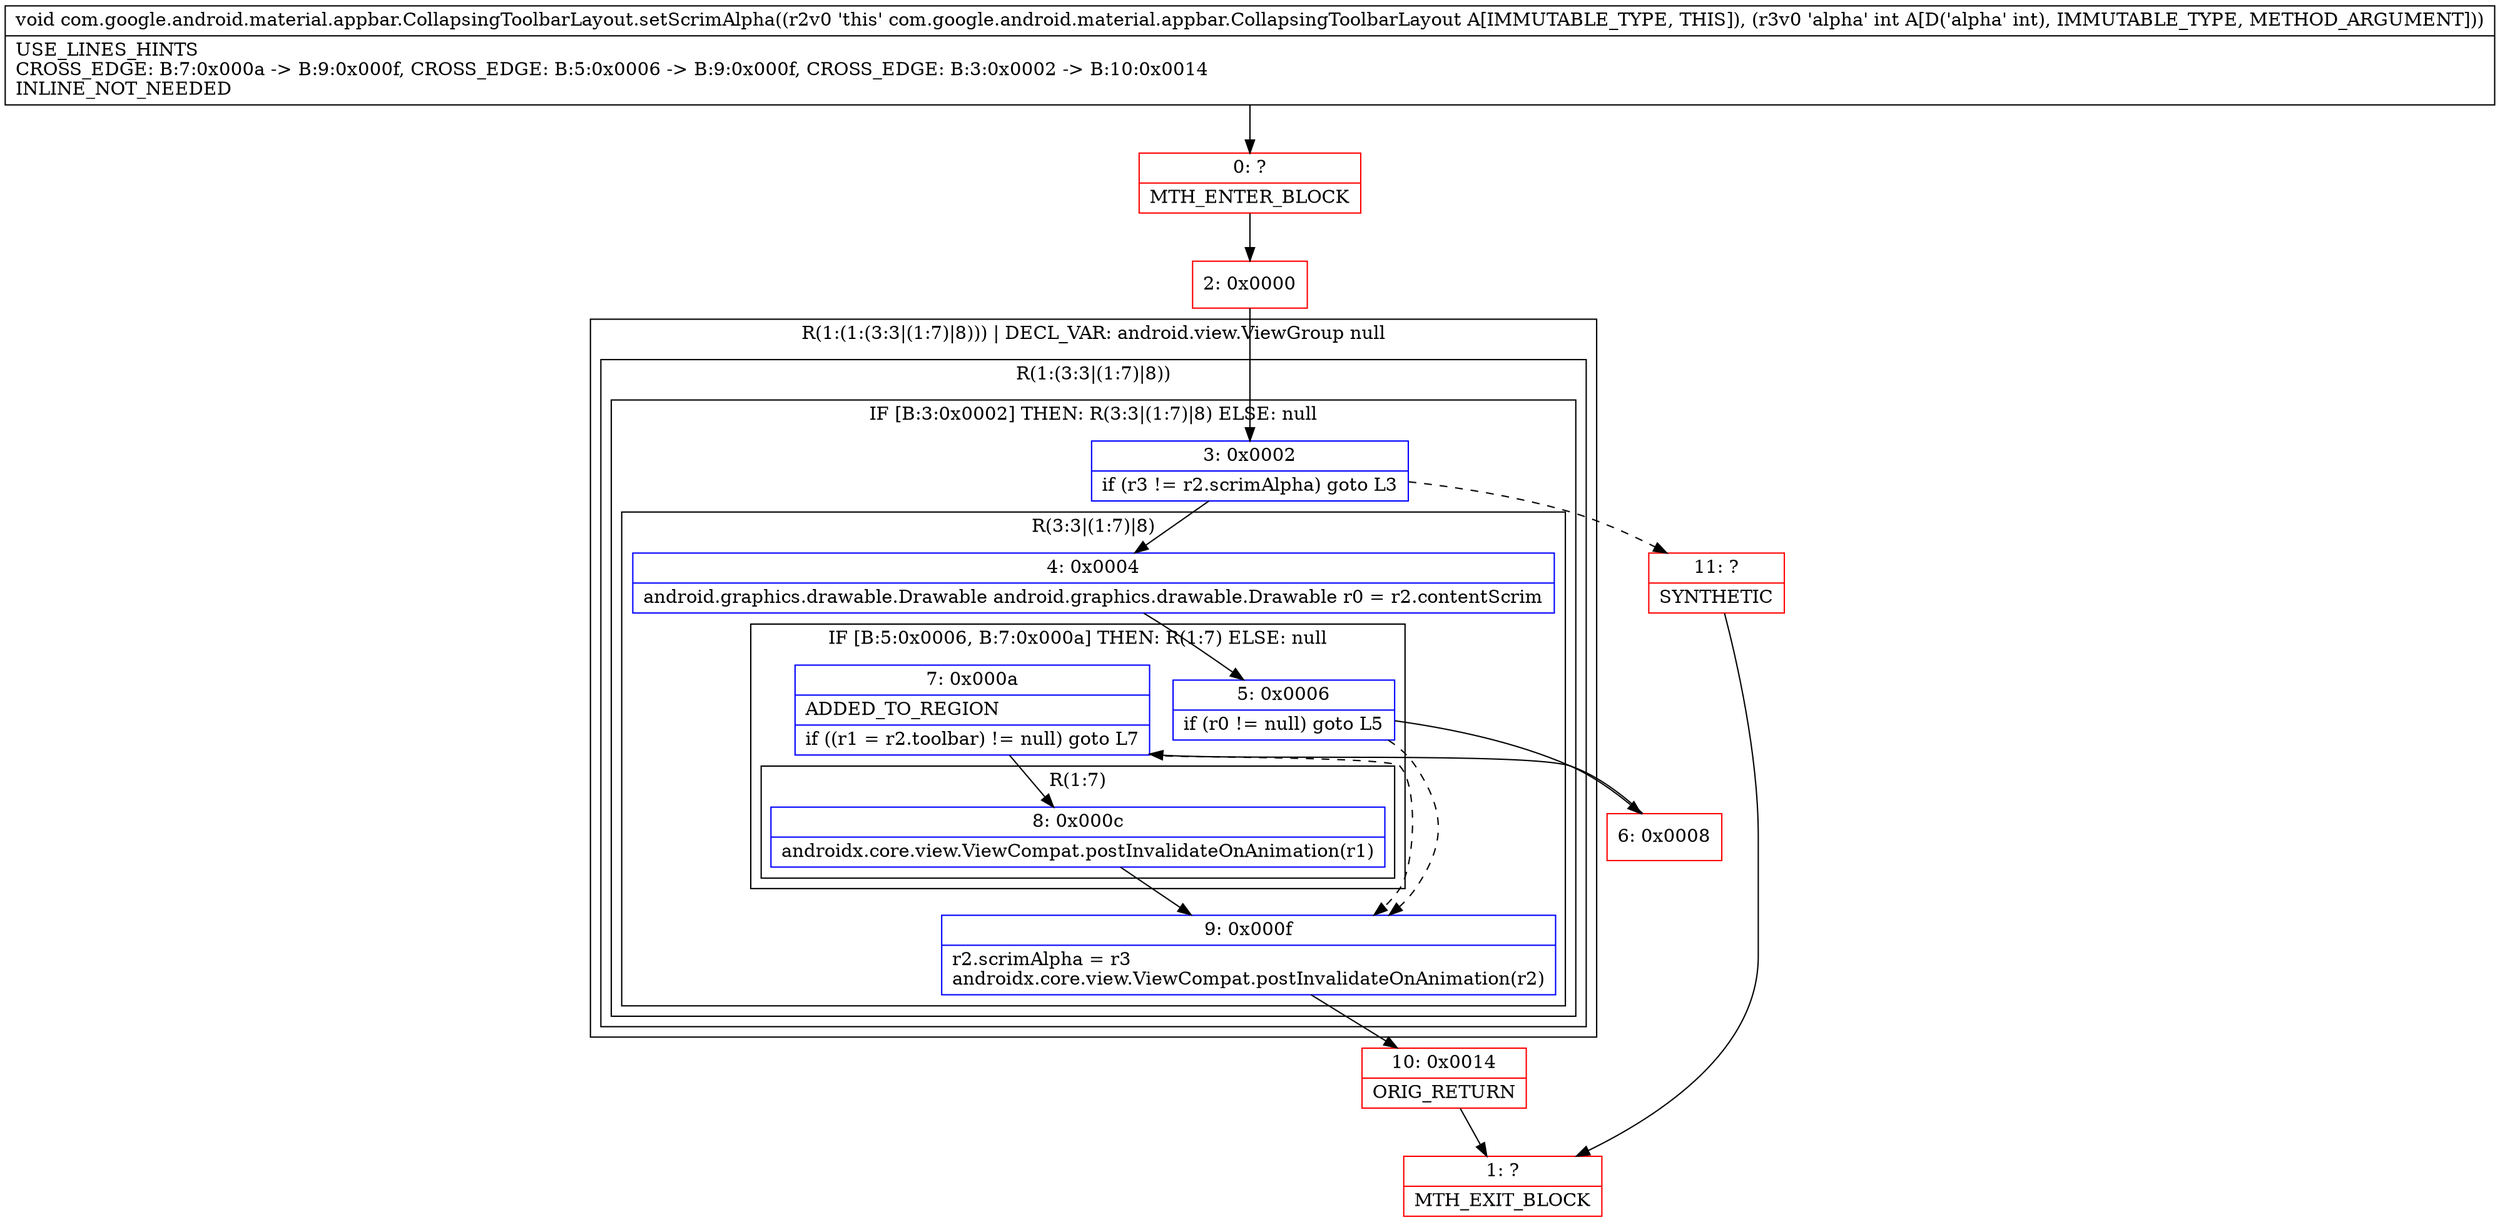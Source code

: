 digraph "CFG forcom.google.android.material.appbar.CollapsingToolbarLayout.setScrimAlpha(I)V" {
subgraph cluster_Region_1224773746 {
label = "R(1:(1:(3:3|(1:7)|8))) | DECL_VAR: android.view.ViewGroup null\l";
node [shape=record,color=blue];
subgraph cluster_Region_530872486 {
label = "R(1:(3:3|(1:7)|8))";
node [shape=record,color=blue];
subgraph cluster_IfRegion_2096433024 {
label = "IF [B:3:0x0002] THEN: R(3:3|(1:7)|8) ELSE: null";
node [shape=record,color=blue];
Node_3 [shape=record,label="{3\:\ 0x0002|if (r3 != r2.scrimAlpha) goto L3\l}"];
subgraph cluster_Region_462428643 {
label = "R(3:3|(1:7)|8)";
node [shape=record,color=blue];
Node_4 [shape=record,label="{4\:\ 0x0004|android.graphics.drawable.Drawable android.graphics.drawable.Drawable r0 = r2.contentScrim\l}"];
subgraph cluster_IfRegion_2063776438 {
label = "IF [B:5:0x0006, B:7:0x000a] THEN: R(1:7) ELSE: null";
node [shape=record,color=blue];
Node_5 [shape=record,label="{5\:\ 0x0006|if (r0 != null) goto L5\l}"];
Node_7 [shape=record,label="{7\:\ 0x000a|ADDED_TO_REGION\l|if ((r1 = r2.toolbar) != null) goto L7\l}"];
subgraph cluster_Region_502780563 {
label = "R(1:7)";
node [shape=record,color=blue];
Node_8 [shape=record,label="{8\:\ 0x000c|androidx.core.view.ViewCompat.postInvalidateOnAnimation(r1)\l}"];
}
}
Node_9 [shape=record,label="{9\:\ 0x000f|r2.scrimAlpha = r3\landroidx.core.view.ViewCompat.postInvalidateOnAnimation(r2)\l}"];
}
}
}
}
Node_0 [shape=record,color=red,label="{0\:\ ?|MTH_ENTER_BLOCK\l}"];
Node_2 [shape=record,color=red,label="{2\:\ 0x0000}"];
Node_6 [shape=record,color=red,label="{6\:\ 0x0008}"];
Node_10 [shape=record,color=red,label="{10\:\ 0x0014|ORIG_RETURN\l}"];
Node_1 [shape=record,color=red,label="{1\:\ ?|MTH_EXIT_BLOCK\l}"];
Node_11 [shape=record,color=red,label="{11\:\ ?|SYNTHETIC\l}"];
MethodNode[shape=record,label="{void com.google.android.material.appbar.CollapsingToolbarLayout.setScrimAlpha((r2v0 'this' com.google.android.material.appbar.CollapsingToolbarLayout A[IMMUTABLE_TYPE, THIS]), (r3v0 'alpha' int A[D('alpha' int), IMMUTABLE_TYPE, METHOD_ARGUMENT]))  | USE_LINES_HINTS\lCROSS_EDGE: B:7:0x000a \-\> B:9:0x000f, CROSS_EDGE: B:5:0x0006 \-\> B:9:0x000f, CROSS_EDGE: B:3:0x0002 \-\> B:10:0x0014\lINLINE_NOT_NEEDED\l}"];
MethodNode -> Node_0;Node_3 -> Node_4;
Node_3 -> Node_11[style=dashed];
Node_4 -> Node_5;
Node_5 -> Node_6;
Node_5 -> Node_9[style=dashed];
Node_7 -> Node_8;
Node_7 -> Node_9[style=dashed];
Node_8 -> Node_9;
Node_9 -> Node_10;
Node_0 -> Node_2;
Node_2 -> Node_3;
Node_6 -> Node_7;
Node_10 -> Node_1;
Node_11 -> Node_1;
}

